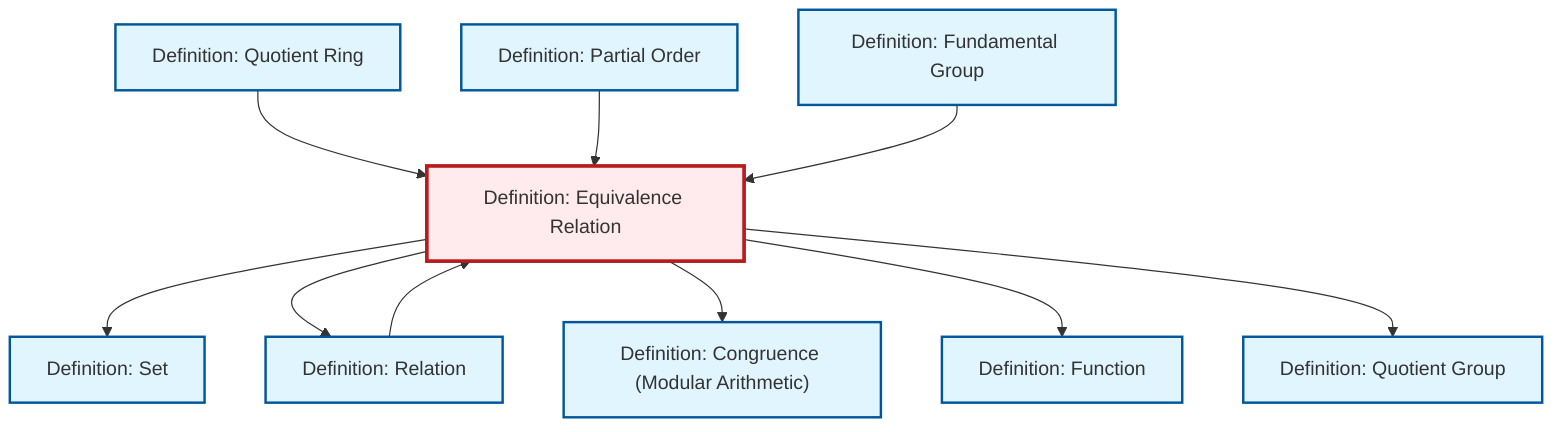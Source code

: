 graph TD
    classDef definition fill:#e1f5fe,stroke:#01579b,stroke-width:2px
    classDef theorem fill:#f3e5f5,stroke:#4a148c,stroke-width:2px
    classDef axiom fill:#fff3e0,stroke:#e65100,stroke-width:2px
    classDef example fill:#e8f5e9,stroke:#1b5e20,stroke-width:2px
    classDef current fill:#ffebee,stroke:#b71c1c,stroke-width:3px
    def-congruence["Definition: Congruence (Modular Arithmetic)"]:::definition
    def-fundamental-group["Definition: Fundamental Group"]:::definition
    def-partial-order["Definition: Partial Order"]:::definition
    def-set["Definition: Set"]:::definition
    def-equivalence-relation["Definition: Equivalence Relation"]:::definition
    def-function["Definition: Function"]:::definition
    def-quotient-ring["Definition: Quotient Ring"]:::definition
    def-quotient-group["Definition: Quotient Group"]:::definition
    def-relation["Definition: Relation"]:::definition
    def-equivalence-relation --> def-set
    def-equivalence-relation --> def-relation
    def-equivalence-relation --> def-congruence
    def-equivalence-relation --> def-function
    def-quotient-ring --> def-equivalence-relation
    def-partial-order --> def-equivalence-relation
    def-fundamental-group --> def-equivalence-relation
    def-relation --> def-equivalence-relation
    def-equivalence-relation --> def-quotient-group
    class def-equivalence-relation current